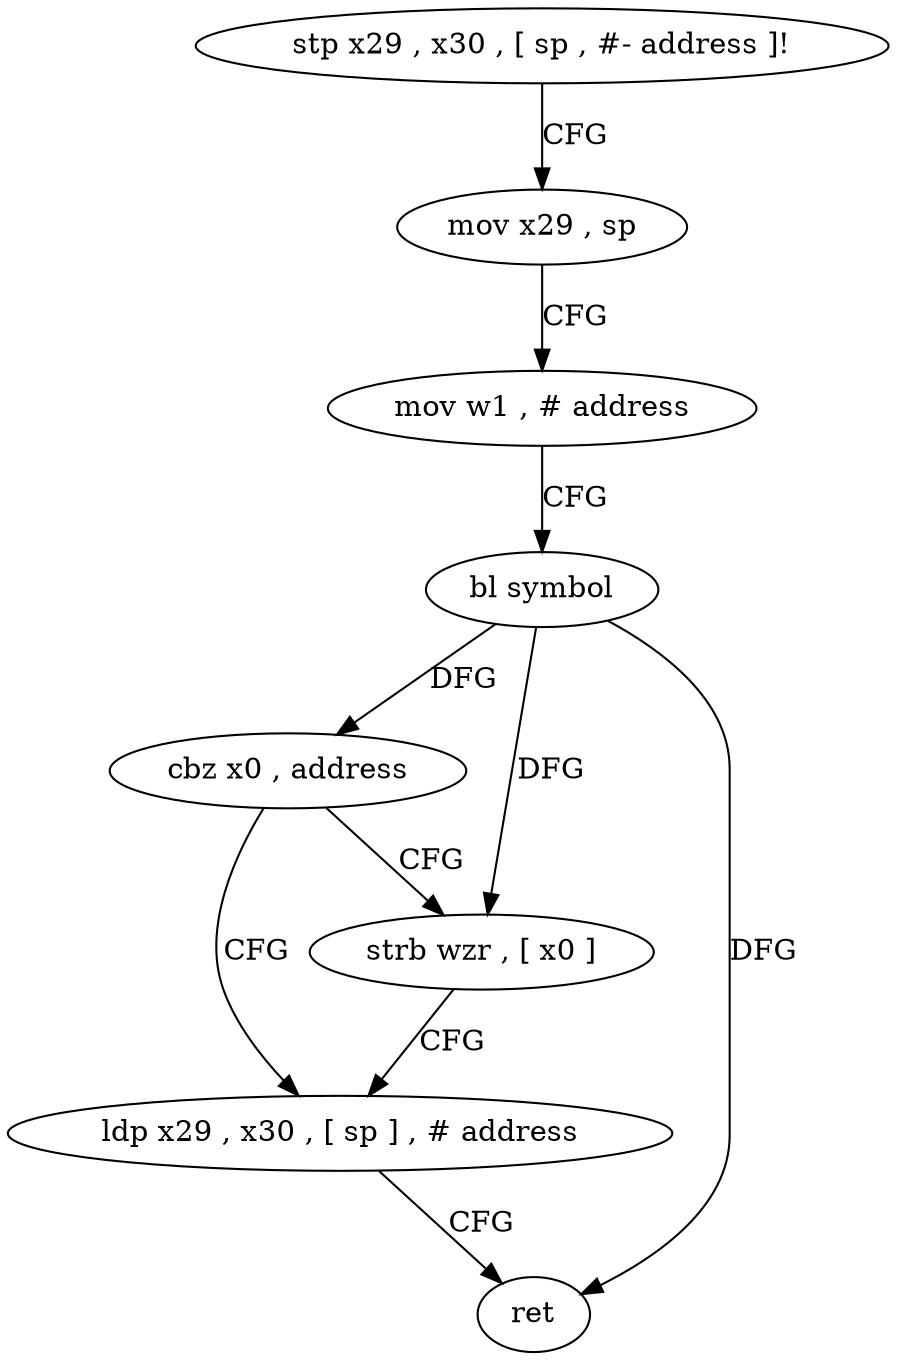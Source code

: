 digraph "func" {
"4223596" [label = "stp x29 , x30 , [ sp , #- address ]!" ]
"4223600" [label = "mov x29 , sp" ]
"4223604" [label = "mov w1 , # address" ]
"4223608" [label = "bl symbol" ]
"4223612" [label = "cbz x0 , address" ]
"4223620" [label = "ldp x29 , x30 , [ sp ] , # address" ]
"4223616" [label = "strb wzr , [ x0 ]" ]
"4223624" [label = "ret" ]
"4223596" -> "4223600" [ label = "CFG" ]
"4223600" -> "4223604" [ label = "CFG" ]
"4223604" -> "4223608" [ label = "CFG" ]
"4223608" -> "4223612" [ label = "DFG" ]
"4223608" -> "4223624" [ label = "DFG" ]
"4223608" -> "4223616" [ label = "DFG" ]
"4223612" -> "4223620" [ label = "CFG" ]
"4223612" -> "4223616" [ label = "CFG" ]
"4223620" -> "4223624" [ label = "CFG" ]
"4223616" -> "4223620" [ label = "CFG" ]
}
